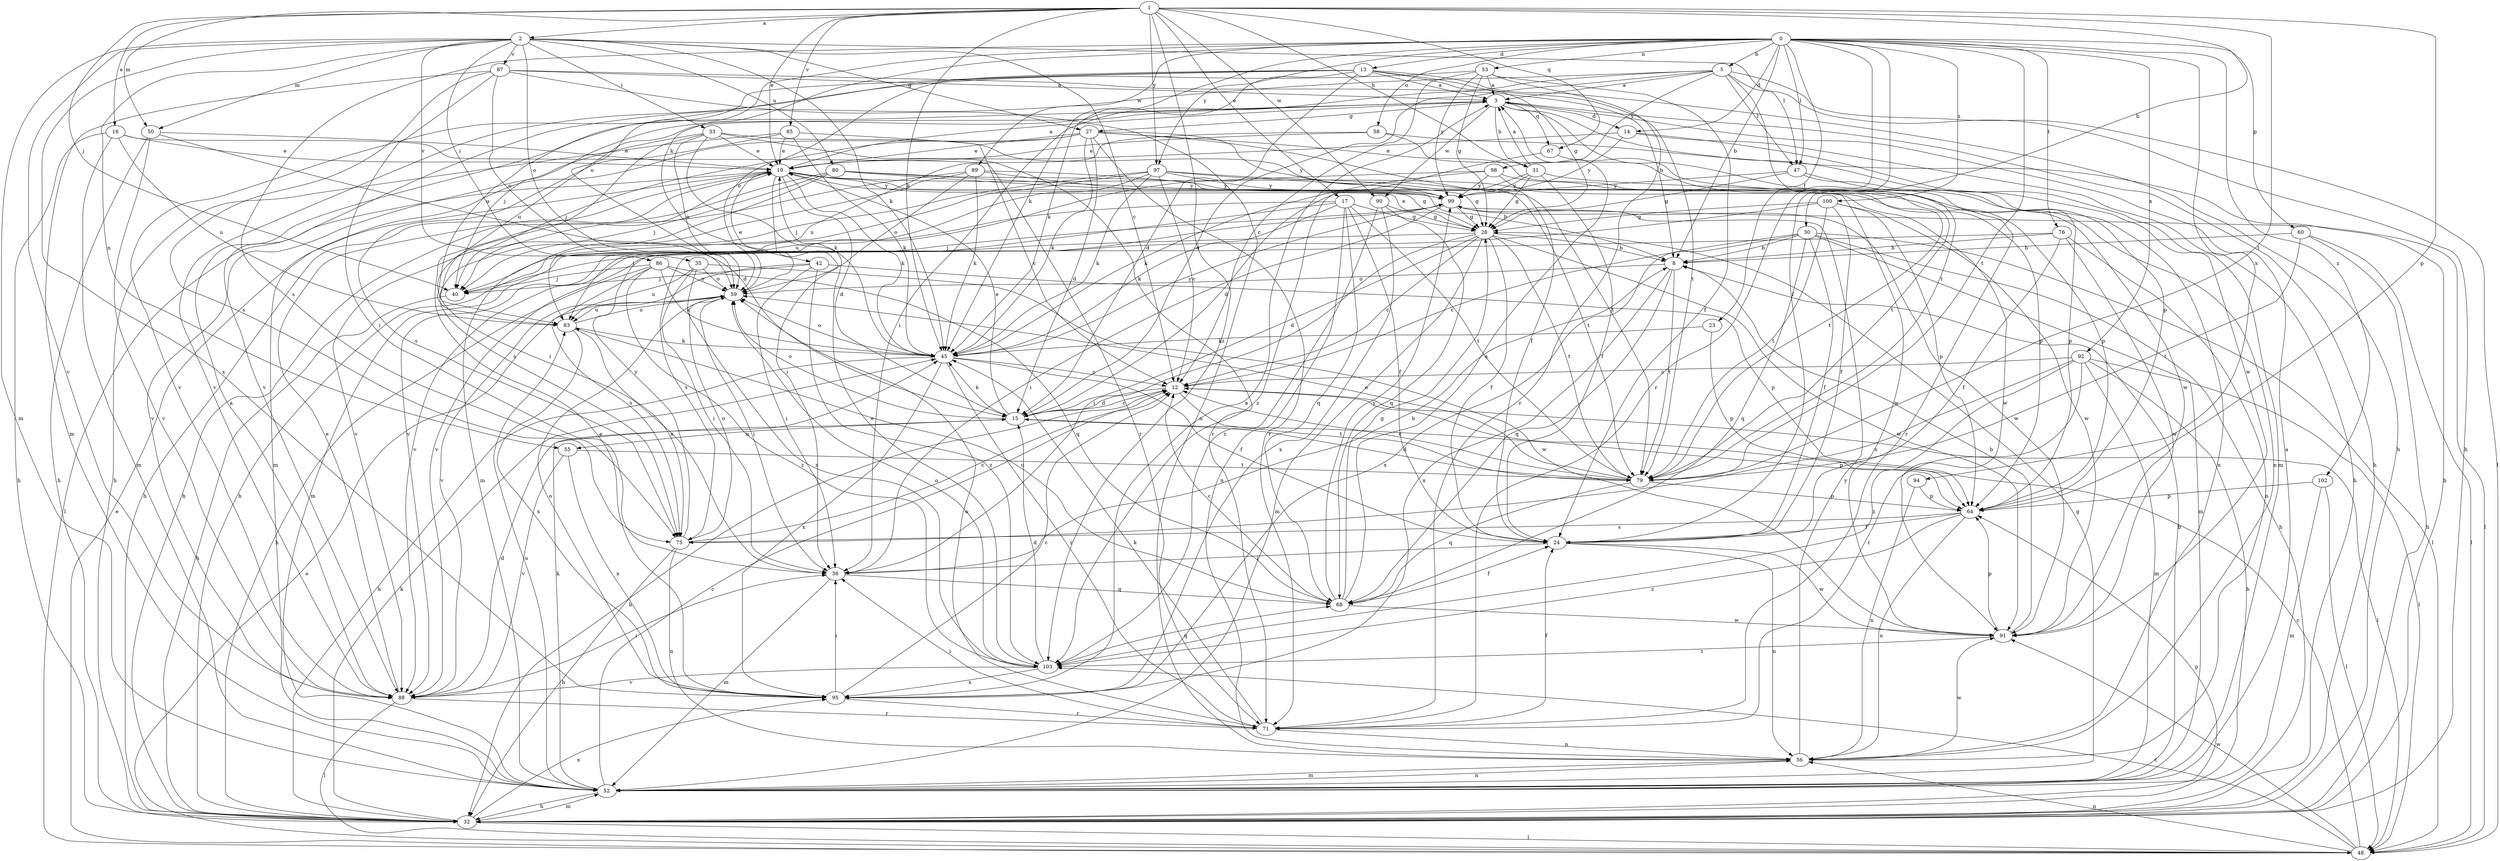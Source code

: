 strict digraph  {
0;
1;
2;
3;
5;
8;
12;
13;
14;
15;
16;
17;
19;
23;
24;
27;
28;
30;
31;
32;
33;
35;
36;
40;
42;
45;
47;
48;
50;
52;
53;
55;
56;
58;
59;
60;
64;
67;
68;
71;
75;
76;
79;
80;
83;
85;
86;
87;
88;
89;
90;
91;
92;
94;
95;
97;
98;
99;
100;
102;
103;
0 -> 5  [label=b];
0 -> 8  [label=b];
0 -> 13  [label=d];
0 -> 14  [label=d];
0 -> 23  [label=f];
0 -> 24  [label=f];
0 -> 42  [label=k];
0 -> 45  [label=k];
0 -> 47  [label=l];
0 -> 53  [label=n];
0 -> 58  [label=o];
0 -> 59  [label=o];
0 -> 60  [label=p];
0 -> 71  [label=r];
0 -> 75  [label=s];
0 -> 76  [label=t];
0 -> 79  [label=t];
0 -> 89  [label=w];
0 -> 92  [label=x];
0 -> 94  [label=x];
0 -> 97  [label=y];
0 -> 100  [label=z];
0 -> 102  [label=z];
1 -> 2  [label=a];
1 -> 16  [label=e];
1 -> 17  [label=e];
1 -> 19  [label=e];
1 -> 30  [label=h];
1 -> 31  [label=h];
1 -> 40  [label=j];
1 -> 45  [label=k];
1 -> 50  [label=m];
1 -> 64  [label=p];
1 -> 67  [label=q];
1 -> 79  [label=t];
1 -> 85  [label=v];
1 -> 90  [label=w];
1 -> 97  [label=y];
1 -> 103  [label=z];
2 -> 12  [label=c];
2 -> 27  [label=g];
2 -> 33  [label=i];
2 -> 35  [label=i];
2 -> 45  [label=k];
2 -> 47  [label=l];
2 -> 50  [label=m];
2 -> 52  [label=m];
2 -> 55  [label=n];
2 -> 59  [label=o];
2 -> 80  [label=u];
2 -> 86  [label=v];
2 -> 87  [label=v];
2 -> 88  [label=v];
2 -> 95  [label=x];
3 -> 14  [label=d];
3 -> 27  [label=g];
3 -> 31  [label=h];
3 -> 32  [label=h];
3 -> 40  [label=j];
3 -> 64  [label=p];
3 -> 67  [label=q];
3 -> 83  [label=u];
3 -> 90  [label=w];
3 -> 91  [label=w];
5 -> 3  [label=a];
5 -> 15  [label=d];
5 -> 32  [label=h];
5 -> 36  [label=i];
5 -> 47  [label=l];
5 -> 48  [label=l];
5 -> 79  [label=t];
5 -> 88  [label=v];
5 -> 98  [label=y];
8 -> 59  [label=o];
8 -> 68  [label=q];
8 -> 79  [label=t];
8 -> 95  [label=x];
12 -> 15  [label=d];
12 -> 32  [label=h];
12 -> 48  [label=l];
12 -> 79  [label=t];
13 -> 3  [label=a];
13 -> 15  [label=d];
13 -> 28  [label=g];
13 -> 32  [label=h];
13 -> 45  [label=k];
13 -> 59  [label=o];
13 -> 79  [label=t];
13 -> 83  [label=u];
13 -> 88  [label=v];
14 -> 19  [label=e];
14 -> 32  [label=h];
14 -> 52  [label=m];
14 -> 99  [label=y];
15 -> 12  [label=c];
15 -> 19  [label=e];
15 -> 45  [label=k];
15 -> 55  [label=n];
15 -> 59  [label=o];
15 -> 64  [label=p];
16 -> 19  [label=e];
16 -> 32  [label=h];
16 -> 52  [label=m];
16 -> 71  [label=r];
16 -> 83  [label=u];
17 -> 24  [label=f];
17 -> 28  [label=g];
17 -> 45  [label=k];
17 -> 52  [label=m];
17 -> 56  [label=n];
17 -> 68  [label=q];
17 -> 79  [label=t];
17 -> 88  [label=v];
19 -> 3  [label=a];
19 -> 15  [label=d];
19 -> 32  [label=h];
19 -> 36  [label=i];
19 -> 45  [label=k];
19 -> 48  [label=l];
19 -> 64  [label=p];
19 -> 91  [label=w];
19 -> 99  [label=y];
23 -> 45  [label=k];
23 -> 64  [label=p];
24 -> 36  [label=i];
24 -> 56  [label=n];
24 -> 91  [label=w];
27 -> 15  [label=d];
27 -> 19  [label=e];
27 -> 24  [label=f];
27 -> 40  [label=j];
27 -> 45  [label=k];
27 -> 52  [label=m];
27 -> 71  [label=r];
27 -> 91  [label=w];
27 -> 99  [label=y];
28 -> 8  [label=b];
28 -> 12  [label=c];
28 -> 15  [label=d];
28 -> 19  [label=e];
28 -> 24  [label=f];
28 -> 36  [label=i];
28 -> 40  [label=j];
28 -> 52  [label=m];
28 -> 79  [label=t];
28 -> 91  [label=w];
30 -> 8  [label=b];
30 -> 12  [label=c];
30 -> 24  [label=f];
30 -> 32  [label=h];
30 -> 48  [label=l];
30 -> 52  [label=m];
30 -> 68  [label=q];
30 -> 95  [label=x];
31 -> 3  [label=a];
31 -> 15  [label=d];
31 -> 24  [label=f];
31 -> 28  [label=g];
31 -> 56  [label=n];
31 -> 99  [label=y];
32 -> 45  [label=k];
32 -> 48  [label=l];
32 -> 52  [label=m];
32 -> 64  [label=p];
32 -> 95  [label=x];
33 -> 19  [label=e];
33 -> 36  [label=i];
33 -> 45  [label=k];
33 -> 59  [label=o];
33 -> 71  [label=r];
33 -> 79  [label=t];
33 -> 88  [label=v];
35 -> 36  [label=i];
35 -> 59  [label=o];
35 -> 83  [label=u];
35 -> 91  [label=w];
35 -> 103  [label=z];
36 -> 8  [label=b];
36 -> 52  [label=m];
36 -> 68  [label=q];
40 -> 32  [label=h];
42 -> 36  [label=i];
42 -> 40  [label=j];
42 -> 64  [label=p];
42 -> 88  [label=v];
42 -> 103  [label=z];
45 -> 12  [label=c];
45 -> 24  [label=f];
45 -> 32  [label=h];
45 -> 59  [label=o];
45 -> 71  [label=r];
45 -> 95  [label=x];
45 -> 99  [label=y];
47 -> 28  [label=g];
47 -> 56  [label=n];
47 -> 64  [label=p];
47 -> 99  [label=y];
48 -> 12  [label=c];
48 -> 19  [label=e];
48 -> 56  [label=n];
48 -> 59  [label=o];
48 -> 91  [label=w];
48 -> 103  [label=z];
50 -> 15  [label=d];
50 -> 19  [label=e];
50 -> 32  [label=h];
50 -> 88  [label=v];
52 -> 3  [label=a];
52 -> 8  [label=b];
52 -> 12  [label=c];
52 -> 28  [label=g];
52 -> 32  [label=h];
52 -> 45  [label=k];
52 -> 56  [label=n];
52 -> 83  [label=u];
53 -> 3  [label=a];
53 -> 12  [label=c];
53 -> 24  [label=f];
53 -> 28  [label=g];
53 -> 71  [label=r];
53 -> 88  [label=v];
53 -> 99  [label=y];
55 -> 79  [label=t];
55 -> 88  [label=v];
55 -> 95  [label=x];
56 -> 52  [label=m];
56 -> 91  [label=w];
56 -> 99  [label=y];
58 -> 19  [label=e];
58 -> 32  [label=h];
58 -> 79  [label=t];
58 -> 83  [label=u];
59 -> 19  [label=e];
59 -> 36  [label=i];
59 -> 83  [label=u];
60 -> 8  [label=b];
60 -> 32  [label=h];
60 -> 48  [label=l];
60 -> 79  [label=t];
64 -> 24  [label=f];
64 -> 56  [label=n];
64 -> 75  [label=s];
64 -> 103  [label=z];
67 -> 71  [label=r];
67 -> 103  [label=z];
68 -> 3  [label=a];
68 -> 12  [label=c];
68 -> 24  [label=f];
68 -> 28  [label=g];
68 -> 83  [label=u];
68 -> 91  [label=w];
68 -> 99  [label=y];
71 -> 24  [label=f];
71 -> 36  [label=i];
71 -> 45  [label=k];
71 -> 56  [label=n];
71 -> 59  [label=o];
75 -> 12  [label=c];
75 -> 32  [label=h];
75 -> 56  [label=n];
75 -> 59  [label=o];
75 -> 99  [label=y];
76 -> 8  [label=b];
76 -> 24  [label=f];
76 -> 56  [label=n];
76 -> 75  [label=s];
76 -> 91  [label=w];
79 -> 12  [label=c];
79 -> 15  [label=d];
79 -> 59  [label=o];
79 -> 64  [label=p];
79 -> 68  [label=q];
80 -> 28  [label=g];
80 -> 32  [label=h];
80 -> 40  [label=j];
80 -> 75  [label=s];
80 -> 91  [label=w];
80 -> 99  [label=y];
83 -> 45  [label=k];
83 -> 59  [label=o];
83 -> 75  [label=s];
83 -> 95  [label=x];
85 -> 12  [label=c];
85 -> 19  [label=e];
85 -> 32  [label=h];
85 -> 45  [label=k];
85 -> 75  [label=s];
86 -> 32  [label=h];
86 -> 40  [label=j];
86 -> 45  [label=k];
86 -> 59  [label=o];
86 -> 68  [label=q];
86 -> 75  [label=s];
86 -> 103  [label=z];
87 -> 3  [label=a];
87 -> 8  [label=b];
87 -> 36  [label=i];
87 -> 52  [label=m];
87 -> 56  [label=n];
87 -> 59  [label=o];
87 -> 75  [label=s];
88 -> 3  [label=a];
88 -> 15  [label=d];
88 -> 19  [label=e];
88 -> 36  [label=i];
88 -> 48  [label=l];
88 -> 71  [label=r];
89 -> 8  [label=b];
89 -> 45  [label=k];
89 -> 52  [label=m];
89 -> 59  [label=o];
89 -> 88  [label=v];
89 -> 99  [label=y];
90 -> 28  [label=g];
90 -> 68  [label=q];
90 -> 95  [label=x];
90 -> 103  [label=z];
91 -> 8  [label=b];
91 -> 64  [label=p];
91 -> 103  [label=z];
92 -> 12  [label=c];
92 -> 32  [label=h];
92 -> 48  [label=l];
92 -> 52  [label=m];
92 -> 71  [label=r];
92 -> 75  [label=s];
92 -> 103  [label=z];
94 -> 56  [label=n];
94 -> 64  [label=p];
95 -> 3  [label=a];
95 -> 12  [label=c];
95 -> 19  [label=e];
95 -> 36  [label=i];
95 -> 59  [label=o];
95 -> 71  [label=r];
97 -> 12  [label=c];
97 -> 28  [label=g];
97 -> 32  [label=h];
97 -> 40  [label=j];
97 -> 45  [label=k];
97 -> 79  [label=t];
97 -> 83  [label=u];
97 -> 99  [label=y];
98 -> 45  [label=k];
98 -> 64  [label=p];
98 -> 79  [label=t];
98 -> 88  [label=v];
98 -> 99  [label=y];
99 -> 28  [label=g];
99 -> 36  [label=i];
99 -> 40  [label=j];
99 -> 48  [label=l];
99 -> 91  [label=w];
100 -> 24  [label=f];
100 -> 28  [label=g];
100 -> 64  [label=p];
100 -> 79  [label=t];
100 -> 88  [label=v];
100 -> 91  [label=w];
102 -> 48  [label=l];
102 -> 52  [label=m];
102 -> 64  [label=p];
103 -> 15  [label=d];
103 -> 19  [label=e];
103 -> 59  [label=o];
103 -> 68  [label=q];
103 -> 88  [label=v];
103 -> 95  [label=x];
}
